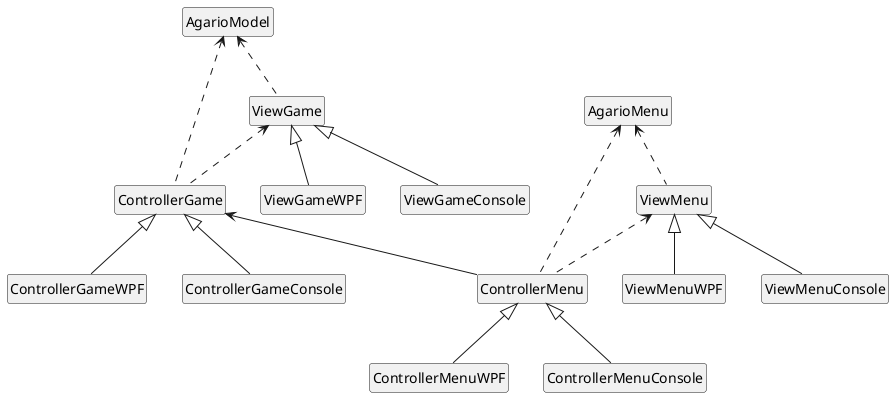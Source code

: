 @startuml Agario MVC Linked
hide circle
hide members

entity AgarioModel
entity AgarioMenu
entity ControllerGame
entity ViewGame
entity ControllerMenu
entity ViewMenu

AgarioModel <.. ControllerGame
AgarioModel <.. ViewGame

ViewGame <.. ControllerGame

ControllerGame <|-- ControllerGameWPF
ControllerGame <|-- ControllerGameConsole

ViewGame <|-- ViewGameWPF
ViewGame <|-- ViewGameConsole

AgarioMenu <.. ControllerMenu
AgarioMenu <.. ViewMenu

ViewMenu <.. ControllerMenu

ViewMenu <|-- ViewMenuWPF
ViewMenu <|-- ViewMenuConsole

ControllerMenu <|-- ControllerMenuWPF
ControllerMenu <|-- ControllerMenuConsole

ControllerGame <-- ControllerMenu
@enduml
